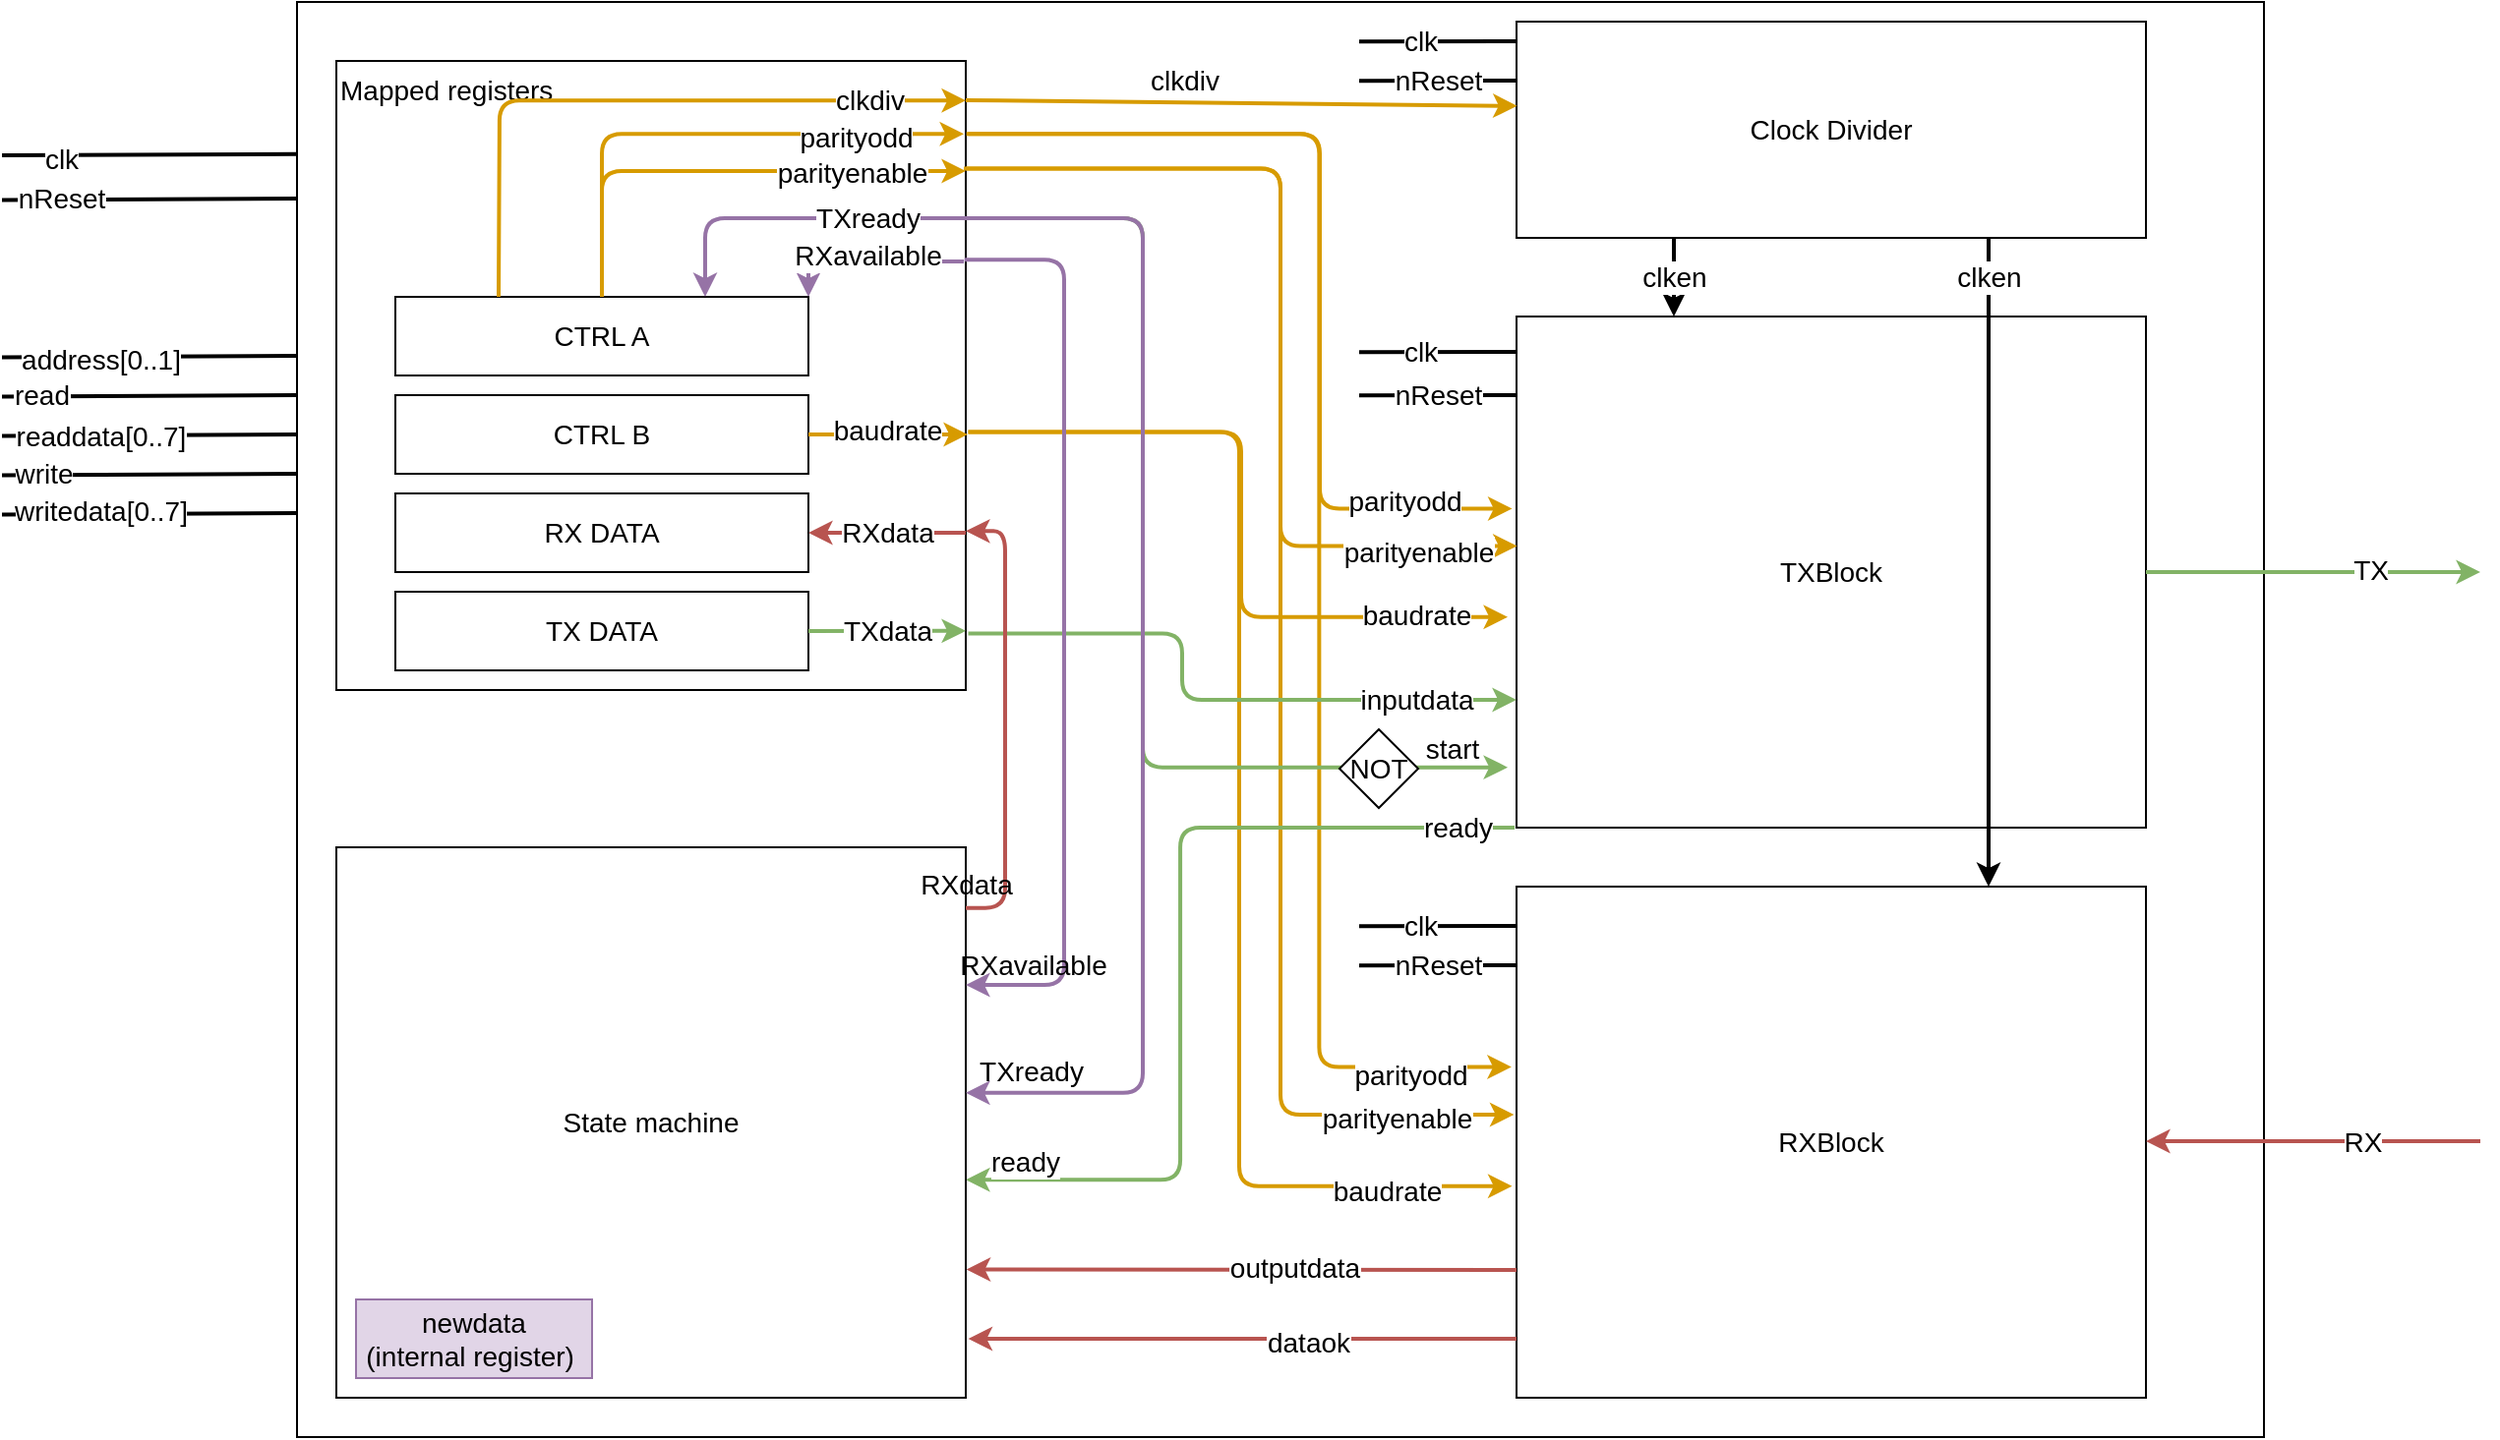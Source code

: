 <mxfile version="13.10.0" type="device"><diagram id="OAFRr2e09tm1n2BoYsyZ" name="Page-1"><mxGraphModel dx="540" dy="326" grid="1" gridSize="10" guides="1" tooltips="1" connect="1" arrows="1" fold="1" page="1" pageScale="1" pageWidth="850" pageHeight="1100" math="0" shadow="0"><root><mxCell id="0"/><mxCell id="1" parent="0"/><mxCell id="lFecQCWIwvCSlrBojOq6-1" value="" style="whiteSpace=wrap;html=1;" vertex="1" parent="1"><mxGeometry x="320" y="40" width="1000" height="730" as="geometry"/></mxCell><mxCell id="lFecQCWIwvCSlrBojOq6-2" value="" style="endArrow=none;html=1;entryX=0;entryY=0.106;entryDx=0;entryDy=0;entryPerimeter=0;strokeWidth=2;" edge="1" parent="1" target="lFecQCWIwvCSlrBojOq6-1"><mxGeometry width="50" height="50" relative="1" as="geometry"><mxPoint x="170" y="118" as="sourcePoint"/><mxPoint x="230" y="110" as="targetPoint"/></mxGeometry></mxCell><mxCell id="lFecQCWIwvCSlrBojOq6-9" value="clk" style="edgeLabel;html=1;align=center;verticalAlign=middle;resizable=0;points=[];fontSize=14;" vertex="1" connectable="0" parent="lFecQCWIwvCSlrBojOq6-2"><mxGeometry x="-0.773" y="-2" relative="1" as="geometry"><mxPoint x="12.99" as="offset"/></mxGeometry></mxCell><mxCell id="lFecQCWIwvCSlrBojOq6-3" value="" style="endArrow=none;html=1;entryX=0;entryY=0.112;entryDx=0;entryDy=0;entryPerimeter=0;strokeWidth=2;" edge="1" parent="1"><mxGeometry width="50" height="50" relative="1" as="geometry"><mxPoint x="170" y="140.72" as="sourcePoint"/><mxPoint x="320" y="140.0" as="targetPoint"/></mxGeometry></mxCell><mxCell id="lFecQCWIwvCSlrBojOq6-10" value="nReset" style="edgeLabel;html=1;align=center;verticalAlign=middle;resizable=0;points=[];fontSize=14;" vertex="1" connectable="0" parent="lFecQCWIwvCSlrBojOq6-3"><mxGeometry x="-0.76" y="1" relative="1" as="geometry"><mxPoint x="12.01" as="offset"/></mxGeometry></mxCell><mxCell id="lFecQCWIwvCSlrBojOq6-4" value="" style="endArrow=none;html=1;entryX=0;entryY=0.112;entryDx=0;entryDy=0;entryPerimeter=0;strokeWidth=2;" edge="1" parent="1"><mxGeometry width="50" height="50" relative="1" as="geometry"><mxPoint x="170" y="220.72" as="sourcePoint"/><mxPoint x="320" y="220.0" as="targetPoint"/></mxGeometry></mxCell><mxCell id="lFecQCWIwvCSlrBojOq6-11" value="address[0..1]" style="edgeLabel;html=1;align=center;verticalAlign=middle;resizable=0;points=[];fontSize=14;" vertex="1" connectable="0" parent="lFecQCWIwvCSlrBojOq6-4"><mxGeometry x="-0.56" y="-1" relative="1" as="geometry"><mxPoint x="17" as="offset"/></mxGeometry></mxCell><mxCell id="lFecQCWIwvCSlrBojOq6-5" value="" style="endArrow=none;html=1;entryX=0;entryY=0.112;entryDx=0;entryDy=0;entryPerimeter=0;strokeWidth=2;" edge="1" parent="1"><mxGeometry width="50" height="50" relative="1" as="geometry"><mxPoint x="170" y="240.72" as="sourcePoint"/><mxPoint x="320" y="240.0" as="targetPoint"/></mxGeometry></mxCell><mxCell id="lFecQCWIwvCSlrBojOq6-12" value="read" style="edgeLabel;html=1;align=center;verticalAlign=middle;resizable=0;points=[];fontSize=14;" vertex="1" connectable="0" parent="lFecQCWIwvCSlrBojOq6-5"><mxGeometry x="-0.68" y="4" relative="1" as="geometry"><mxPoint x="-3.98" y="3.4" as="offset"/></mxGeometry></mxCell><mxCell id="lFecQCWIwvCSlrBojOq6-6" value="" style="endArrow=none;html=1;entryX=0;entryY=0.112;entryDx=0;entryDy=0;entryPerimeter=0;strokeWidth=2;" edge="1" parent="1"><mxGeometry width="50" height="50" relative="1" as="geometry"><mxPoint x="170" y="260.72" as="sourcePoint"/><mxPoint x="320" y="260" as="targetPoint"/></mxGeometry></mxCell><mxCell id="lFecQCWIwvCSlrBojOq6-13" value="readdata[0..7]" style="edgeLabel;html=1;align=center;verticalAlign=middle;resizable=0;points=[];fontSize=14;" vertex="1" connectable="0" parent="lFecQCWIwvCSlrBojOq6-6"><mxGeometry x="-0.72" relative="1" as="geometry"><mxPoint x="29" as="offset"/></mxGeometry></mxCell><mxCell id="lFecQCWIwvCSlrBojOq6-7" value="" style="endArrow=none;html=1;entryX=0;entryY=0.112;entryDx=0;entryDy=0;entryPerimeter=0;strokeWidth=2;" edge="1" parent="1"><mxGeometry width="50" height="50" relative="1" as="geometry"><mxPoint x="170" y="280.72" as="sourcePoint"/><mxPoint x="320" y="280" as="targetPoint"/></mxGeometry></mxCell><mxCell id="lFecQCWIwvCSlrBojOq6-14" value="write" style="edgeLabel;html=1;align=center;verticalAlign=middle;resizable=0;points=[];fontSize=14;" vertex="1" connectable="0" parent="lFecQCWIwvCSlrBojOq6-7"><mxGeometry x="-0.72" y="1" relative="1" as="geometry"><mxPoint as="offset"/></mxGeometry></mxCell><mxCell id="lFecQCWIwvCSlrBojOq6-8" value="" style="endArrow=none;html=1;entryX=0;entryY=0.112;entryDx=0;entryDy=0;entryPerimeter=0;strokeWidth=2;" edge="1" parent="1"><mxGeometry width="50" height="50" relative="1" as="geometry"><mxPoint x="170" y="300.72" as="sourcePoint"/><mxPoint x="320" y="300" as="targetPoint"/></mxGeometry></mxCell><mxCell id="lFecQCWIwvCSlrBojOq6-15" value="writedata[0..7]" style="edgeLabel;html=1;align=center;verticalAlign=middle;resizable=0;points=[];fontSize=14;" vertex="1" connectable="0" parent="lFecQCWIwvCSlrBojOq6-8"><mxGeometry x="-0.6" y="2" relative="1" as="geometry"><mxPoint x="20.01" as="offset"/></mxGeometry></mxCell><mxCell id="lFecQCWIwvCSlrBojOq6-16" value="Mapped registers" style="rounded=0;whiteSpace=wrap;html=1;fontSize=14;align=left;verticalAlign=top;" vertex="1" parent="1"><mxGeometry x="340" y="70" width="320" height="320" as="geometry"/></mxCell><mxCell id="lFecQCWIwvCSlrBojOq6-17" value="CTRL A" style="rounded=0;whiteSpace=wrap;html=1;fontSize=14;" vertex="1" parent="1"><mxGeometry x="370" y="190" width="210" height="40" as="geometry"/></mxCell><mxCell id="lFecQCWIwvCSlrBojOq6-18" value="CTRL B" style="rounded=0;whiteSpace=wrap;html=1;fontSize=14;" vertex="1" parent="1"><mxGeometry x="370" y="240" width="210" height="40" as="geometry"/></mxCell><mxCell id="lFecQCWIwvCSlrBojOq6-19" value="TX DATA" style="rounded=0;whiteSpace=wrap;html=1;fontSize=14;" vertex="1" parent="1"><mxGeometry x="370" y="340" width="210" height="40" as="geometry"/></mxCell><mxCell id="lFecQCWIwvCSlrBojOq6-20" value="RX DATA" style="rounded=0;whiteSpace=wrap;html=1;fontSize=14;" vertex="1" parent="1"><mxGeometry x="370" y="290" width="210" height="40" as="geometry"/></mxCell><mxCell id="lFecQCWIwvCSlrBojOq6-21" value="" style="endArrow=classic;html=1;fontSize=14;entryX=1;entryY=0.063;entryDx=0;entryDy=0;entryPerimeter=0;edgeStyle=elbowEdgeStyle;startArrow=none;startFill=0;exitX=0.25;exitY=0;exitDx=0;exitDy=0;fillColor=#ffe6cc;strokeColor=#d79b00;strokeWidth=2;" edge="1" parent="1" source="lFecQCWIwvCSlrBojOq6-17" target="lFecQCWIwvCSlrBojOq6-16"><mxGeometry width="50" height="50" relative="1" as="geometry"><mxPoint x="423" y="170" as="sourcePoint"/><mxPoint x="450" y="390" as="targetPoint"/><Array as="points"><mxPoint x="423" y="140"/></Array></mxGeometry></mxCell><mxCell id="lFecQCWIwvCSlrBojOq6-22" value="clkdiv" style="edgeLabel;html=1;align=center;verticalAlign=middle;resizable=0;points=[];fontSize=14;" vertex="1" connectable="0" parent="lFecQCWIwvCSlrBojOq6-21"><mxGeometry x="0.706" relative="1" as="geometry"><mxPoint as="offset"/></mxGeometry></mxCell><mxCell id="lFecQCWIwvCSlrBojOq6-23" value="" style="endArrow=classic;html=1;fontSize=14;exitX=0.5;exitY=0;exitDx=0;exitDy=0;entryX=0.997;entryY=0.116;entryDx=0;entryDy=0;entryPerimeter=0;edgeStyle=elbowEdgeStyle;fillColor=#ffe6cc;strokeColor=#d79b00;strokeWidth=2;" edge="1" parent="1" source="lFecQCWIwvCSlrBojOq6-17" target="lFecQCWIwvCSlrBojOq6-16"><mxGeometry width="50" height="50" relative="1" as="geometry"><mxPoint x="400" y="440" as="sourcePoint"/><mxPoint x="450" y="390" as="targetPoint"/><Array as="points"><mxPoint x="475" y="120"/></Array></mxGeometry></mxCell><mxCell id="lFecQCWIwvCSlrBojOq6-25" value="parityodd" style="edgeLabel;html=1;align=center;verticalAlign=middle;resizable=0;points=[];fontSize=14;" vertex="1" connectable="0" parent="lFecQCWIwvCSlrBojOq6-23"><mxGeometry x="0.708" y="-2" relative="1" as="geometry"><mxPoint x="-16.04" as="offset"/></mxGeometry></mxCell><mxCell id="lFecQCWIwvCSlrBojOq6-26" value="" style="endArrow=classic;html=1;fontSize=14;exitX=0.5;exitY=0;exitDx=0;exitDy=0;entryX=1;entryY=0.175;entryDx=0;entryDy=0;edgeStyle=elbowEdgeStyle;entryPerimeter=0;fillColor=#ffe6cc;strokeColor=#d79b00;strokeWidth=2;" edge="1" parent="1" source="lFecQCWIwvCSlrBojOq6-17" target="lFecQCWIwvCSlrBojOq6-16"><mxGeometry width="50" height="50" relative="1" as="geometry"><mxPoint x="400" y="440" as="sourcePoint"/><mxPoint x="450" y="390" as="targetPoint"/><Array as="points"><mxPoint x="475" y="170"/></Array></mxGeometry></mxCell><mxCell id="lFecQCWIwvCSlrBojOq6-27" value="parityenable" style="edgeLabel;html=1;align=center;verticalAlign=middle;resizable=0;points=[];fontSize=14;" vertex="1" connectable="0" parent="lFecQCWIwvCSlrBojOq6-26"><mxGeometry x="0.529" y="-1" relative="1" as="geometry"><mxPoint as="offset"/></mxGeometry></mxCell><mxCell id="lFecQCWIwvCSlrBojOq6-28" value="" style="endArrow=none;html=1;fontSize=14;exitX=0.75;exitY=0;exitDx=0;exitDy=0;entryX=1;entryY=0.25;entryDx=0;entryDy=0;edgeStyle=elbowEdgeStyle;startArrow=classic;startFill=1;endFill=0;elbow=vertical;fillColor=#e1d5e7;strokeColor=#9673a6;strokeWidth=2;" edge="1" parent="1" source="lFecQCWIwvCSlrBojOq6-17" target="lFecQCWIwvCSlrBojOq6-16"><mxGeometry width="50" height="50" relative="1" as="geometry"><mxPoint x="400" y="440" as="sourcePoint"/><mxPoint x="450" y="390" as="targetPoint"/><Array as="points"><mxPoint x="600" y="150"/></Array></mxGeometry></mxCell><mxCell id="lFecQCWIwvCSlrBojOq6-29" value="TXready" style="edgeLabel;html=1;align=center;verticalAlign=middle;resizable=0;points=[];fontSize=14;" vertex="1" connectable="0" parent="lFecQCWIwvCSlrBojOq6-28"><mxGeometry x="0.258" y="-3" relative="1" as="geometry"><mxPoint x="13.5" y="-3" as="offset"/></mxGeometry></mxCell><mxCell id="lFecQCWIwvCSlrBojOq6-30" value="" style="endArrow=none;html=1;fontSize=14;exitX=1;exitY=0;exitDx=0;exitDy=0;entryX=0.997;entryY=0.319;entryDx=0;entryDy=0;entryPerimeter=0;edgeStyle=elbowEdgeStyle;elbow=vertical;startArrow=classic;startFill=1;endFill=0;fillColor=#e1d5e7;strokeColor=#9673a6;strokeWidth=2;" edge="1" parent="1" source="lFecQCWIwvCSlrBojOq6-17" target="lFecQCWIwvCSlrBojOq6-16"><mxGeometry width="50" height="50" relative="1" as="geometry"><mxPoint x="400" y="440" as="sourcePoint"/><mxPoint x="450" y="390" as="targetPoint"/><Array as="points"><mxPoint x="620" y="172"/></Array></mxGeometry></mxCell><mxCell id="lFecQCWIwvCSlrBojOq6-31" value="RXavailable" style="edgeLabel;html=1;align=center;verticalAlign=middle;resizable=0;points=[];fontSize=14;" vertex="1" connectable="0" parent="lFecQCWIwvCSlrBojOq6-30"><mxGeometry x="0.339" y="3" relative="1" as="geometry"><mxPoint x="-17.08" as="offset"/></mxGeometry></mxCell><mxCell id="lFecQCWIwvCSlrBojOq6-32" value="" style="endArrow=classic;html=1;fontSize=14;exitX=1;exitY=0.5;exitDx=0;exitDy=0;fillColor=#ffe6cc;strokeColor=#d79b00;strokeWidth=2;" edge="1" parent="1" source="lFecQCWIwvCSlrBojOq6-18"><mxGeometry width="50" height="50" relative="1" as="geometry"><mxPoint x="400" y="440" as="sourcePoint"/><mxPoint x="661" y="260" as="targetPoint"/></mxGeometry></mxCell><mxCell id="lFecQCWIwvCSlrBojOq6-33" value="baudrate" style="edgeLabel;html=1;align=center;verticalAlign=middle;resizable=0;points=[];fontSize=14;" vertex="1" connectable="0" parent="lFecQCWIwvCSlrBojOq6-32"><mxGeometry x="0.284" y="2" relative="1" as="geometry"><mxPoint x="-12" as="offset"/></mxGeometry></mxCell><mxCell id="lFecQCWIwvCSlrBojOq6-34" value="" style="endArrow=classic;html=1;fontSize=14;exitX=1;exitY=0.75;exitDx=0;exitDy=0;entryX=1;entryY=0.5;entryDx=0;entryDy=0;strokeWidth=2;fillColor=#f8cecc;strokeColor=#b85450;" edge="1" parent="1" source="lFecQCWIwvCSlrBojOq6-16" target="lFecQCWIwvCSlrBojOq6-20"><mxGeometry width="50" height="50" relative="1" as="geometry"><mxPoint x="400" y="440" as="sourcePoint"/><mxPoint x="450" y="390" as="targetPoint"/></mxGeometry></mxCell><mxCell id="lFecQCWIwvCSlrBojOq6-35" value="RXdata" style="edgeLabel;html=1;align=center;verticalAlign=middle;resizable=0;points=[];fontSize=14;" vertex="1" connectable="0" parent="lFecQCWIwvCSlrBojOq6-34"><mxGeometry x="-0.5" y="-2" relative="1" as="geometry"><mxPoint x="-20" y="2" as="offset"/></mxGeometry></mxCell><mxCell id="lFecQCWIwvCSlrBojOq6-36" value="" style="endArrow=classic;html=1;fontSize=14;exitX=1;exitY=0.5;exitDx=0;exitDy=0;entryX=1;entryY=0.906;entryDx=0;entryDy=0;entryPerimeter=0;strokeWidth=2;fillColor=#d5e8d4;strokeColor=#82b366;" edge="1" parent="1" source="lFecQCWIwvCSlrBojOq6-19" target="lFecQCWIwvCSlrBojOq6-16"><mxGeometry width="50" height="50" relative="1" as="geometry"><mxPoint x="400" y="440" as="sourcePoint"/><mxPoint x="450" y="390" as="targetPoint"/></mxGeometry></mxCell><mxCell id="lFecQCWIwvCSlrBojOq6-37" value="TXdata" style="edgeLabel;html=1;align=center;verticalAlign=middle;resizable=0;points=[];fontSize=14;" vertex="1" connectable="0" parent="lFecQCWIwvCSlrBojOq6-36"><mxGeometry x="0.5" y="-2" relative="1" as="geometry"><mxPoint x="-20" y="-1.94" as="offset"/></mxGeometry></mxCell><mxCell id="lFecQCWIwvCSlrBojOq6-38" value="TXBlock" style="rounded=0;whiteSpace=wrap;html=1;fontSize=14;" vertex="1" parent="1"><mxGeometry x="940" y="200" width="320" height="260" as="geometry"/></mxCell><mxCell id="lFecQCWIwvCSlrBojOq6-40" value="" style="endArrow=none;html=1;fontSize=14;entryX=0;entryY=0.069;entryDx=0;entryDy=0;entryPerimeter=0;movable=1;resizable=1;rotatable=1;deletable=1;editable=1;connectable=1;exitX=0.54;exitY=0.244;exitDx=0;exitDy=0;exitPerimeter=0;strokeWidth=2;" edge="1" parent="1" source="lFecQCWIwvCSlrBojOq6-1" target="lFecQCWIwvCSlrBojOq6-38"><mxGeometry width="50" height="50" relative="1" as="geometry"><mxPoint x="820" y="440" as="sourcePoint"/><mxPoint x="870" y="390" as="targetPoint"/></mxGeometry></mxCell><mxCell id="lFecQCWIwvCSlrBojOq6-42" value="clk" style="edgeLabel;html=1;align=center;verticalAlign=middle;resizable=0;points=[];fontSize=14;" vertex="1" connectable="0" parent="lFecQCWIwvCSlrBojOq6-40"><mxGeometry x="-0.24" relative="1" as="geometry"><mxPoint as="offset"/></mxGeometry></mxCell><mxCell id="lFecQCWIwvCSlrBojOq6-41" value="" style="endArrow=none;html=1;fontSize=14;entryX=0;entryY=0.069;entryDx=0;entryDy=0;entryPerimeter=0;movable=1;resizable=1;rotatable=1;deletable=1;editable=1;connectable=1;exitX=0.54;exitY=0.244;exitDx=0;exitDy=0;exitPerimeter=0;strokeWidth=2;" edge="1" parent="1"><mxGeometry width="50" height="50" relative="1" as="geometry"><mxPoint x="860" y="240.18" as="sourcePoint"/><mxPoint x="940" y="240.0" as="targetPoint"/></mxGeometry></mxCell><mxCell id="lFecQCWIwvCSlrBojOq6-43" value="nReset" style="edgeLabel;html=1;align=center;verticalAlign=middle;resizable=0;points=[];fontSize=14;" vertex="1" connectable="0" parent="lFecQCWIwvCSlrBojOq6-41"><mxGeometry x="-0.29" relative="1" as="geometry"><mxPoint x="11.6" y="-0.12" as="offset"/></mxGeometry></mxCell><mxCell id="lFecQCWIwvCSlrBojOq6-44" value="Clock Divider" style="rounded=0;whiteSpace=wrap;html=1;fontSize=14;" vertex="1" parent="1"><mxGeometry x="940" y="50" width="320" height="110" as="geometry"/></mxCell><mxCell id="lFecQCWIwvCSlrBojOq6-45" value="clken" style="endArrow=classic;html=1;fontSize=14;exitX=0.25;exitY=1;exitDx=0;exitDy=0;entryX=0.25;entryY=0;entryDx=0;entryDy=0;strokeWidth=2;" edge="1" parent="1" source="lFecQCWIwvCSlrBojOq6-44" target="lFecQCWIwvCSlrBojOq6-38"><mxGeometry width="50" height="50" relative="1" as="geometry"><mxPoint x="850" y="320" as="sourcePoint"/><mxPoint x="900" y="270" as="targetPoint"/></mxGeometry></mxCell><mxCell id="lFecQCWIwvCSlrBojOq6-46" value="" style="endArrow=classic;html=1;fontSize=14;exitX=0.75;exitY=1;exitDx=0;exitDy=0;entryX=0.75;entryY=0;entryDx=0;entryDy=0;strokeWidth=2;" edge="1" parent="1" source="lFecQCWIwvCSlrBojOq6-44" target="lFecQCWIwvCSlrBojOq6-47"><mxGeometry width="50" height="50" relative="1" as="geometry"><mxPoint x="1030" y="170" as="sourcePoint"/><mxPoint x="1030" y="210" as="targetPoint"/></mxGeometry></mxCell><mxCell id="lFecQCWIwvCSlrBojOq6-48" value="clken" style="edgeLabel;html=1;align=center;verticalAlign=middle;resizable=0;points=[];fontSize=14;" vertex="1" connectable="0" parent="lFecQCWIwvCSlrBojOq6-46"><mxGeometry x="0.112" y="-4" relative="1" as="geometry"><mxPoint x="4" y="-163.53" as="offset"/></mxGeometry></mxCell><mxCell id="lFecQCWIwvCSlrBojOq6-47" value="RXBlock" style="rounded=0;whiteSpace=wrap;html=1;fontSize=14;" vertex="1" parent="1"><mxGeometry x="940" y="490" width="320" height="260" as="geometry"/></mxCell><mxCell id="lFecQCWIwvCSlrBojOq6-49" value="" style="endArrow=none;html=1;fontSize=14;entryX=0;entryY=0.069;entryDx=0;entryDy=0;entryPerimeter=0;movable=1;resizable=1;rotatable=1;deletable=1;editable=1;connectable=1;exitX=0.54;exitY=0.244;exitDx=0;exitDy=0;exitPerimeter=0;strokeWidth=2;" edge="1" parent="1"><mxGeometry width="50" height="50" relative="1" as="geometry"><mxPoint x="860.0" y="60.18" as="sourcePoint"/><mxPoint x="940.0" y="60.0" as="targetPoint"/></mxGeometry></mxCell><mxCell id="lFecQCWIwvCSlrBojOq6-50" value="clk" style="edgeLabel;html=1;align=center;verticalAlign=middle;resizable=0;points=[];fontSize=14;" vertex="1" connectable="0" parent="lFecQCWIwvCSlrBojOq6-49"><mxGeometry x="-0.24" relative="1" as="geometry"><mxPoint as="offset"/></mxGeometry></mxCell><mxCell id="lFecQCWIwvCSlrBojOq6-53" value="" style="endArrow=none;html=1;fontSize=14;entryX=0;entryY=0.069;entryDx=0;entryDy=0;entryPerimeter=0;movable=1;resizable=1;rotatable=1;deletable=1;editable=1;connectable=1;exitX=0.54;exitY=0.244;exitDx=0;exitDy=0;exitPerimeter=0;strokeWidth=2;" edge="1" parent="1"><mxGeometry width="50" height="50" relative="1" as="geometry"><mxPoint x="860.0" y="80.18" as="sourcePoint"/><mxPoint x="940.0" y="80" as="targetPoint"/></mxGeometry></mxCell><mxCell id="lFecQCWIwvCSlrBojOq6-54" value="nReset" style="edgeLabel;html=1;align=center;verticalAlign=middle;resizable=0;points=[];fontSize=14;" vertex="1" connectable="0" parent="lFecQCWIwvCSlrBojOq6-53"><mxGeometry x="-0.29" relative="1" as="geometry"><mxPoint x="11.6" y="-0.12" as="offset"/></mxGeometry></mxCell><mxCell id="lFecQCWIwvCSlrBojOq6-55" value="" style="endArrow=classic;html=1;fontSize=14;entryX=0.001;entryY=0.39;entryDx=0;entryDy=0;entryPerimeter=0;fillColor=#ffe6cc;strokeColor=#d79b00;strokeWidth=2;" edge="1" parent="1" target="lFecQCWIwvCSlrBojOq6-44"><mxGeometry width="50" height="50" relative="1" as="geometry"><mxPoint x="660" y="90" as="sourcePoint"/><mxPoint x="730" y="270" as="targetPoint"/></mxGeometry></mxCell><mxCell id="lFecQCWIwvCSlrBojOq6-56" value="clkdiv" style="edgeLabel;html=1;align=center;verticalAlign=middle;resizable=0;points=[];fontSize=14;" vertex="1" connectable="0" parent="lFecQCWIwvCSlrBojOq6-55"><mxGeometry x="-0.209" y="-1" relative="1" as="geometry"><mxPoint y="-12.14" as="offset"/></mxGeometry></mxCell><mxCell id="lFecQCWIwvCSlrBojOq6-57" value="" style="endArrow=classic;html=1;fontSize=14;exitX=1.001;exitY=0.116;exitDx=0;exitDy=0;exitPerimeter=0;entryX=-0.007;entryY=0.376;entryDx=0;entryDy=0;entryPerimeter=0;edgeStyle=elbowEdgeStyle;fillColor=#ffe6cc;strokeColor=#d79b00;strokeWidth=2;" edge="1" parent="1" source="lFecQCWIwvCSlrBojOq6-16" target="lFecQCWIwvCSlrBojOq6-38"><mxGeometry width="50" height="50" relative="1" as="geometry"><mxPoint x="680" y="320" as="sourcePoint"/><mxPoint x="730" y="270" as="targetPoint"/><Array as="points"><mxPoint x="840" y="190"/></Array></mxGeometry></mxCell><mxCell id="lFecQCWIwvCSlrBojOq6-61" value="parityodd" style="edgeLabel;html=1;align=center;verticalAlign=middle;resizable=0;points=[];fontSize=14;" vertex="1" connectable="0" parent="lFecQCWIwvCSlrBojOq6-57"><mxGeometry x="0.764" y="4" relative="1" as="geometry"><mxPoint as="offset"/></mxGeometry></mxCell><mxCell id="lFecQCWIwvCSlrBojOq6-58" value="" style="endArrow=classic;html=1;fontSize=14;edgeStyle=elbowEdgeStyle;exitX=1;exitY=0.171;exitDx=0;exitDy=0;exitPerimeter=0;entryX=0.001;entryY=0.449;entryDx=0;entryDy=0;entryPerimeter=0;fillColor=#ffe6cc;strokeColor=#d79b00;strokeWidth=2;" edge="1" parent="1" source="lFecQCWIwvCSlrBojOq6-16" target="lFecQCWIwvCSlrBojOq6-38"><mxGeometry width="50" height="50" relative="1" as="geometry"><mxPoint x="660" y="130" as="sourcePoint"/><mxPoint x="940" y="308" as="targetPoint"/><Array as="points"><mxPoint x="820" y="220"/></Array></mxGeometry></mxCell><mxCell id="lFecQCWIwvCSlrBojOq6-62" value="parityenable" style="edgeLabel;html=1;align=center;verticalAlign=middle;resizable=0;points=[];fontSize=14;" vertex="1" connectable="0" parent="lFecQCWIwvCSlrBojOq6-58"><mxGeometry x="0.785" y="-3" relative="1" as="geometry"><mxPoint as="offset"/></mxGeometry></mxCell><mxCell id="lFecQCWIwvCSlrBojOq6-59" value="" style="endArrow=classic;html=1;fontSize=14;exitX=1.004;exitY=0.116;exitDx=0;exitDy=0;exitPerimeter=0;entryX=-0.008;entryY=0.353;entryDx=0;entryDy=0;entryPerimeter=0;edgeStyle=elbowEdgeStyle;fillColor=#ffe6cc;strokeColor=#d79b00;strokeWidth=2;" edge="1" parent="1" source="lFecQCWIwvCSlrBojOq6-16" target="lFecQCWIwvCSlrBojOq6-47"><mxGeometry width="50" height="50" relative="1" as="geometry"><mxPoint x="660.0" y="110" as="sourcePoint"/><mxPoint x="937.44" y="300.64" as="targetPoint"/><Array as="points"><mxPoint x="839.68" y="192.88"/></Array></mxGeometry></mxCell><mxCell id="lFecQCWIwvCSlrBojOq6-63" value="parityodd" style="edgeLabel;html=1;align=center;verticalAlign=middle;resizable=0;points=[];fontSize=14;" vertex="1" connectable="0" parent="lFecQCWIwvCSlrBojOq6-59"><mxGeometry x="0.866" y="-4" relative="1" as="geometry"><mxPoint x="-1" as="offset"/></mxGeometry></mxCell><mxCell id="lFecQCWIwvCSlrBojOq6-60" value="" style="endArrow=classic;html=1;fontSize=14;edgeStyle=elbowEdgeStyle;exitX=0.997;exitY=0.171;exitDx=0;exitDy=0;exitPerimeter=0;entryX=-0.004;entryY=0.446;entryDx=0;entryDy=0;entryPerimeter=0;fillColor=#ffe6cc;strokeColor=#d79b00;strokeWidth=2;" edge="1" parent="1" source="lFecQCWIwvCSlrBojOq6-16" target="lFecQCWIwvCSlrBojOq6-47"><mxGeometry width="50" height="50" relative="1" as="geometry"><mxPoint x="660" y="137.98" as="sourcePoint"/><mxPoint x="940.32" y="330" as="targetPoint"/><Array as="points"><mxPoint x="820" y="233.26"/></Array></mxGeometry></mxCell><mxCell id="lFecQCWIwvCSlrBojOq6-64" value="parityenable" style="edgeLabel;html=1;align=center;verticalAlign=middle;resizable=0;points=[];fontSize=14;" vertex="1" connectable="0" parent="lFecQCWIwvCSlrBojOq6-60"><mxGeometry x="0.843" y="-2" relative="1" as="geometry"><mxPoint as="offset"/></mxGeometry></mxCell><mxCell id="lFecQCWIwvCSlrBojOq6-65" value="" style="endArrow=none;html=1;fontSize=14;entryX=0;entryY=0.069;entryDx=0;entryDy=0;entryPerimeter=0;movable=1;resizable=1;rotatable=1;deletable=1;editable=1;connectable=1;exitX=0.54;exitY=0.244;exitDx=0;exitDy=0;exitPerimeter=0;strokeWidth=2;" edge="1" parent="1"><mxGeometry width="50" height="50" relative="1" as="geometry"><mxPoint x="860.0" y="510.18" as="sourcePoint"/><mxPoint x="940.0" y="510.0" as="targetPoint"/></mxGeometry></mxCell><mxCell id="lFecQCWIwvCSlrBojOq6-66" value="clk" style="edgeLabel;html=1;align=center;verticalAlign=middle;resizable=0;points=[];fontSize=14;" vertex="1" connectable="0" parent="lFecQCWIwvCSlrBojOq6-65"><mxGeometry x="-0.24" relative="1" as="geometry"><mxPoint as="offset"/></mxGeometry></mxCell><mxCell id="lFecQCWIwvCSlrBojOq6-67" value="" style="endArrow=none;html=1;fontSize=14;entryX=0;entryY=0.069;entryDx=0;entryDy=0;entryPerimeter=0;movable=1;resizable=1;rotatable=1;deletable=1;editable=1;connectable=1;exitX=0.54;exitY=0.244;exitDx=0;exitDy=0;exitPerimeter=0;strokeWidth=2;" edge="1" parent="1"><mxGeometry width="50" height="50" relative="1" as="geometry"><mxPoint x="860.0" y="530.18" as="sourcePoint"/><mxPoint x="940.0" y="530" as="targetPoint"/></mxGeometry></mxCell><mxCell id="lFecQCWIwvCSlrBojOq6-68" value="nReset" style="edgeLabel;html=1;align=center;verticalAlign=middle;resizable=0;points=[];fontSize=14;" vertex="1" connectable="0" parent="lFecQCWIwvCSlrBojOq6-67"><mxGeometry x="-0.29" relative="1" as="geometry"><mxPoint x="11.6" y="-0.12" as="offset"/></mxGeometry></mxCell><mxCell id="lFecQCWIwvCSlrBojOq6-69" value="" style="endArrow=classic;html=1;fontSize=14;entryX=-0.014;entryY=0.588;entryDx=0;entryDy=0;entryPerimeter=0;edgeStyle=elbowEdgeStyle;exitX=1.004;exitY=0.59;exitDx=0;exitDy=0;exitPerimeter=0;fillColor=#ffe6cc;strokeColor=#d79b00;strokeWidth=2;" edge="1" parent="1" source="lFecQCWIwvCSlrBojOq6-16" target="lFecQCWIwvCSlrBojOq6-38"><mxGeometry width="50" height="50" relative="1" as="geometry"><mxPoint x="840" y="350" as="sourcePoint"/><mxPoint x="890" y="300" as="targetPoint"/><Array as="points"><mxPoint x="800" y="300"/></Array></mxGeometry></mxCell><mxCell id="lFecQCWIwvCSlrBojOq6-71" value="baudrate" style="edgeLabel;html=1;align=center;verticalAlign=middle;resizable=0;points=[];fontSize=14;" vertex="1" connectable="0" parent="lFecQCWIwvCSlrBojOq6-69"><mxGeometry x="0.746" y="1" relative="1" as="geometry"><mxPoint as="offset"/></mxGeometry></mxCell><mxCell id="lFecQCWIwvCSlrBojOq6-70" value="" style="endArrow=classic;html=1;fontSize=14;entryX=-0.007;entryY=0.586;entryDx=0;entryDy=0;entryPerimeter=0;edgeStyle=elbowEdgeStyle;exitX=1.004;exitY=0.59;exitDx=0;exitDy=0;exitPerimeter=0;fillColor=#ffe6cc;strokeColor=#d79b00;strokeWidth=2;" edge="1" parent="1" source="lFecQCWIwvCSlrBojOq6-16" target="lFecQCWIwvCSlrBojOq6-47"><mxGeometry width="50" height="50" relative="1" as="geometry"><mxPoint x="660" y="230" as="sourcePoint"/><mxPoint x="935.52" y="352.88" as="targetPoint"/><Array as="points"><mxPoint x="799" y="330"/></Array></mxGeometry></mxCell><mxCell id="lFecQCWIwvCSlrBojOq6-72" value="baudrate" style="edgeLabel;html=1;align=center;verticalAlign=middle;resizable=0;points=[];fontSize=14;" vertex="1" connectable="0" parent="lFecQCWIwvCSlrBojOq6-70"><mxGeometry x="0.806" y="-2" relative="1" as="geometry"><mxPoint as="offset"/></mxGeometry></mxCell><mxCell id="lFecQCWIwvCSlrBojOq6-73" value="" style="endArrow=classic;html=1;fontSize=14;exitX=1.004;exitY=0.91;exitDx=0;exitDy=0;exitPerimeter=0;entryX=0;entryY=0.75;entryDx=0;entryDy=0;edgeStyle=elbowEdgeStyle;fillColor=#d5e8d4;strokeColor=#82b366;strokeWidth=2;" edge="1" parent="1" source="lFecQCWIwvCSlrBojOq6-16" target="lFecQCWIwvCSlrBojOq6-38"><mxGeometry width="50" height="50" relative="1" as="geometry"><mxPoint x="840" y="350" as="sourcePoint"/><mxPoint x="890" y="300" as="targetPoint"/><Array as="points"><mxPoint x="770" y="380"/></Array></mxGeometry></mxCell><mxCell id="lFecQCWIwvCSlrBojOq6-74" value="inputdata" style="edgeLabel;html=1;align=center;verticalAlign=middle;resizable=0;points=[];fontSize=14;" vertex="1" connectable="0" parent="lFecQCWIwvCSlrBojOq6-73"><mxGeometry x="0.67" relative="1" as="geometry"><mxPoint as="offset"/></mxGeometry></mxCell><mxCell id="lFecQCWIwvCSlrBojOq6-75" value="" style="endArrow=classic;html=1;fontSize=14;entryX=-0.014;entryY=0.882;entryDx=0;entryDy=0;entryPerimeter=0;edgeStyle=elbowEdgeStyle;fillColor=#d5e8d4;strokeColor=#82b366;strokeWidth=2;" edge="1" parent="1" target="lFecQCWIwvCSlrBojOq6-38"><mxGeometry width="50" height="50" relative="1" as="geometry"><mxPoint x="660" y="150" as="sourcePoint"/><mxPoint x="890" y="300" as="targetPoint"/><Array as="points"><mxPoint x="750" y="300"/></Array></mxGeometry></mxCell><mxCell id="lFecQCWIwvCSlrBojOq6-78" value="start" style="edgeLabel;html=1;align=center;verticalAlign=middle;resizable=0;points=[];fontSize=14;labelBackgroundColor=none;" vertex="1" connectable="0" parent="lFecQCWIwvCSlrBojOq6-75"><mxGeometry x="0.896" y="-1" relative="1" as="geometry"><mxPoint y="-10.32" as="offset"/></mxGeometry></mxCell><mxCell id="lFecQCWIwvCSlrBojOq6-76" value="NOT" style="rhombus;whiteSpace=wrap;html=1;fontSize=14;" vertex="1" parent="1"><mxGeometry x="850" y="410" width="40" height="40" as="geometry"/></mxCell><mxCell id="lFecQCWIwvCSlrBojOq6-79" value="" style="endArrow=classic;html=1;fontSize=14;exitX=0;exitY=1;exitDx=0;exitDy=0;entryX=1.003;entryY=0.604;entryDx=0;entryDy=0;entryPerimeter=0;edgeStyle=elbowEdgeStyle;fillColor=#d5e8d4;strokeColor=#82b366;strokeWidth=2;" edge="1" parent="1"><mxGeometry width="50" height="50" relative="1" as="geometry"><mxPoint x="939.04" y="460" as="sourcePoint"/><mxPoint x="660.0" y="639.12" as="targetPoint"/><Array as="points"><mxPoint x="769.04" y="550"/></Array></mxGeometry></mxCell><mxCell id="lFecQCWIwvCSlrBojOq6-80" value="ready" style="edgeLabel;html=1;align=center;verticalAlign=middle;resizable=0;points=[];fontSize=14;" vertex="1" connectable="0" parent="lFecQCWIwvCSlrBojOq6-79"><mxGeometry x="0.286" y="-1" relative="1" as="geometry"><mxPoint x="-78.04" y="45.71" as="offset"/></mxGeometry></mxCell><mxCell id="lFecQCWIwvCSlrBojOq6-81" value="" style="endArrow=classic;html=1;fontSize=14;exitX=1;exitY=0.5;exitDx=0;exitDy=0;fillColor=#d5e8d4;strokeColor=#82b366;strokeWidth=2;" edge="1" parent="1" source="lFecQCWIwvCSlrBojOq6-38"><mxGeometry width="50" height="50" relative="1" as="geometry"><mxPoint x="770" y="430" as="sourcePoint"/><mxPoint x="1430" y="330" as="targetPoint"/></mxGeometry></mxCell><mxCell id="lFecQCWIwvCSlrBojOq6-82" value="TX" style="edgeLabel;html=1;align=center;verticalAlign=middle;resizable=0;points=[];fontSize=14;" vertex="1" connectable="0" parent="lFecQCWIwvCSlrBojOq6-81"><mxGeometry x="0.341" y="1" relative="1" as="geometry"><mxPoint as="offset"/></mxGeometry></mxCell><mxCell id="lFecQCWIwvCSlrBojOq6-83" value="" style="endArrow=classic;html=1;fontSize=14;exitX=1;exitY=0.5;exitDx=0;exitDy=0;fillColor=#f8cecc;strokeColor=#b85450;strokeWidth=2;" edge="1" parent="1"><mxGeometry width="50" height="50" relative="1" as="geometry"><mxPoint x="1430" y="619.5" as="sourcePoint"/><mxPoint x="1260" y="619.5" as="targetPoint"/></mxGeometry></mxCell><mxCell id="lFecQCWIwvCSlrBojOq6-84" value="RX" style="edgeLabel;html=1;align=center;verticalAlign=middle;resizable=0;points=[];fontSize=14;" vertex="1" connectable="0" parent="lFecQCWIwvCSlrBojOq6-83"><mxGeometry x="0.341" y="1" relative="1" as="geometry"><mxPoint x="54" y="-0.5" as="offset"/></mxGeometry></mxCell><mxCell id="lFecQCWIwvCSlrBojOq6-85" value="" style="endArrow=classic;html=1;fontSize=14;exitX=0;exitY=0.75;exitDx=0;exitDy=0;entryX=1.001;entryY=0.767;entryDx=0;entryDy=0;entryPerimeter=0;fillColor=#f8cecc;strokeColor=#b85450;strokeWidth=2;" edge="1" parent="1" source="lFecQCWIwvCSlrBojOq6-47" target="lFecQCWIwvCSlrBojOq6-89"><mxGeometry width="50" height="50" relative="1" as="geometry"><mxPoint x="770" y="430" as="sourcePoint"/><mxPoint x="820" y="380" as="targetPoint"/></mxGeometry></mxCell><mxCell id="lFecQCWIwvCSlrBojOq6-87" value="outputdata" style="edgeLabel;html=1;align=center;verticalAlign=middle;resizable=0;points=[];fontSize=14;" vertex="1" connectable="0" parent="lFecQCWIwvCSlrBojOq6-85"><mxGeometry x="-0.192" y="-1" relative="1" as="geometry"><mxPoint as="offset"/></mxGeometry></mxCell><mxCell id="lFecQCWIwvCSlrBojOq6-86" value="" style="endArrow=classic;html=1;fontSize=14;exitX=0;exitY=0.75;exitDx=0;exitDy=0;entryX=1.004;entryY=0.893;entryDx=0;entryDy=0;entryPerimeter=0;fillColor=#f8cecc;strokeColor=#b85450;strokeWidth=2;" edge="1" parent="1" target="lFecQCWIwvCSlrBojOq6-89"><mxGeometry width="50" height="50" relative="1" as="geometry"><mxPoint x="940" y="720" as="sourcePoint"/><mxPoint x="810" y="720.32" as="targetPoint"/></mxGeometry></mxCell><mxCell id="lFecQCWIwvCSlrBojOq6-88" value="dataok" style="edgeLabel;html=1;align=center;verticalAlign=middle;resizable=0;points=[];fontSize=14;" vertex="1" connectable="0" parent="lFecQCWIwvCSlrBojOq6-86"><mxGeometry x="-0.372" y="2" relative="1" as="geometry"><mxPoint x="-19.17" as="offset"/></mxGeometry></mxCell><mxCell id="lFecQCWIwvCSlrBojOq6-89" value="State machine" style="rounded=0;whiteSpace=wrap;html=1;labelBackgroundColor=none;fontSize=14;" vertex="1" parent="1"><mxGeometry x="340" y="470" width="320" height="280" as="geometry"/></mxCell><mxCell id="lFecQCWIwvCSlrBojOq6-90" value="newdata&lt;br&gt;(internal register)&amp;nbsp;" style="rounded=0;whiteSpace=wrap;html=1;labelBackgroundColor=none;fontSize=14;fillColor=#e1d5e7;strokeColor=#9673a6;" vertex="1" parent="1"><mxGeometry x="350" y="700" width="120" height="40" as="geometry"/></mxCell><mxCell id="lFecQCWIwvCSlrBojOq6-91" value="" style="endArrow=none;html=1;fontSize=14;exitX=1;exitY=0.75;exitDx=0;exitDy=0;entryX=1;entryY=0.113;entryDx=0;entryDy=0;entryPerimeter=0;edgeStyle=elbowEdgeStyle;startArrow=classic;startFill=1;endFill=0;fillColor=#f8cecc;strokeColor=#b85450;strokeWidth=2;" edge="1" parent="1"><mxGeometry width="50" height="50" relative="1" as="geometry"><mxPoint x="660" y="309.18" as="sourcePoint"/><mxPoint x="660" y="500.82" as="targetPoint"/><Array as="points"><mxPoint x="680" y="409.18"/></Array></mxGeometry></mxCell><mxCell id="lFecQCWIwvCSlrBojOq6-93" value="RXdata" style="edgeLabel;html=1;align=center;verticalAlign=middle;resizable=0;points=[];fontSize=14;labelBackgroundColor=none;" vertex="1" connectable="0" parent="lFecQCWIwvCSlrBojOq6-91"><mxGeometry x="0.77" y="-2" relative="1" as="geometry"><mxPoint x="-18" y="-5" as="offset"/></mxGeometry></mxCell><mxCell id="lFecQCWIwvCSlrBojOq6-92" value="" style="endArrow=classic;html=1;fontSize=14;entryX=1;entryY=0.25;entryDx=0;entryDy=0;edgeStyle=elbowEdgeStyle;exitX=0.998;exitY=0.316;exitDx=0;exitDy=0;exitPerimeter=0;fillColor=#e1d5e7;strokeColor=#9673a6;strokeWidth=2;" edge="1" parent="1" source="lFecQCWIwvCSlrBojOq6-16" target="lFecQCWIwvCSlrBojOq6-89"><mxGeometry width="50" height="50" relative="1" as="geometry"><mxPoint x="670" y="150" as="sourcePoint"/><mxPoint x="670" y="511.64" as="targetPoint"/><Array as="points"><mxPoint x="710" y="360"/></Array></mxGeometry></mxCell><mxCell id="lFecQCWIwvCSlrBojOq6-94" value="RXavailable" style="edgeLabel;html=1;align=center;verticalAlign=middle;resizable=0;points=[];fontSize=14;labelBackgroundColor=none;" vertex="1" connectable="0" parent="lFecQCWIwvCSlrBojOq6-92"><mxGeometry x="0.855" y="1" relative="1" as="geometry"><mxPoint y="-11" as="offset"/></mxGeometry></mxCell><mxCell id="lFecQCWIwvCSlrBojOq6-95" value="" style="endArrow=classic;html=1;fontSize=14;entryX=1;entryY=0.446;entryDx=0;entryDy=0;entryPerimeter=0;edgeStyle=elbowEdgeStyle;fillColor=#e1d5e7;strokeColor=#9673a6;strokeWidth=2;" edge="1" parent="1" target="lFecQCWIwvCSlrBojOq6-89"><mxGeometry width="50" height="50" relative="1" as="geometry"><mxPoint x="660" y="150" as="sourcePoint"/><mxPoint x="945.52" y="439.32" as="targetPoint"/><Array as="points"><mxPoint x="750" y="290"/></Array></mxGeometry></mxCell><mxCell id="lFecQCWIwvCSlrBojOq6-96" value="TXready" style="edgeLabel;html=1;align=center;verticalAlign=middle;resizable=0;points=[];fontSize=14;labelBackgroundColor=none;" vertex="1" connectable="0" parent="lFecQCWIwvCSlrBojOq6-95"><mxGeometry x="0.896" y="-1" relative="1" as="geometry"><mxPoint y="-10.32" as="offset"/></mxGeometry></mxCell><mxCell id="lFecQCWIwvCSlrBojOq6-97" value="ready" style="edgeLabel;html=1;align=center;verticalAlign=middle;resizable=0;points=[];fontSize=14;" vertex="1" connectable="0" parent="1"><mxGeometry x="910.0" y="459.996" as="geometry"/></mxCell></root></mxGraphModel></diagram></mxfile>